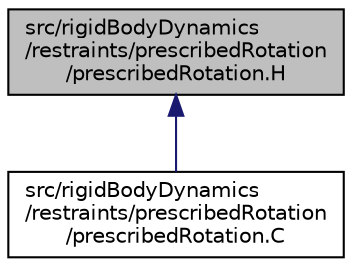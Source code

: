 digraph "src/rigidBodyDynamics/restraints/prescribedRotation/prescribedRotation.H"
{
  bgcolor="transparent";
  edge [fontname="Helvetica",fontsize="10",labelfontname="Helvetica",labelfontsize="10"];
  node [fontname="Helvetica",fontsize="10",shape=record];
  Node1 [label="src/rigidBodyDynamics\l/restraints/prescribedRotation\l/prescribedRotation.H",height=0.2,width=0.4,color="black", fillcolor="grey75", style="filled" fontcolor="black"];
  Node1 -> Node2 [dir="back",color="midnightblue",fontsize="10",style="solid",fontname="Helvetica"];
  Node2 [label="src/rigidBodyDynamics\l/restraints/prescribedRotation\l/prescribedRotation.C",height=0.2,width=0.4,color="black",URL="$prescribedRotation_8C.html"];
}
